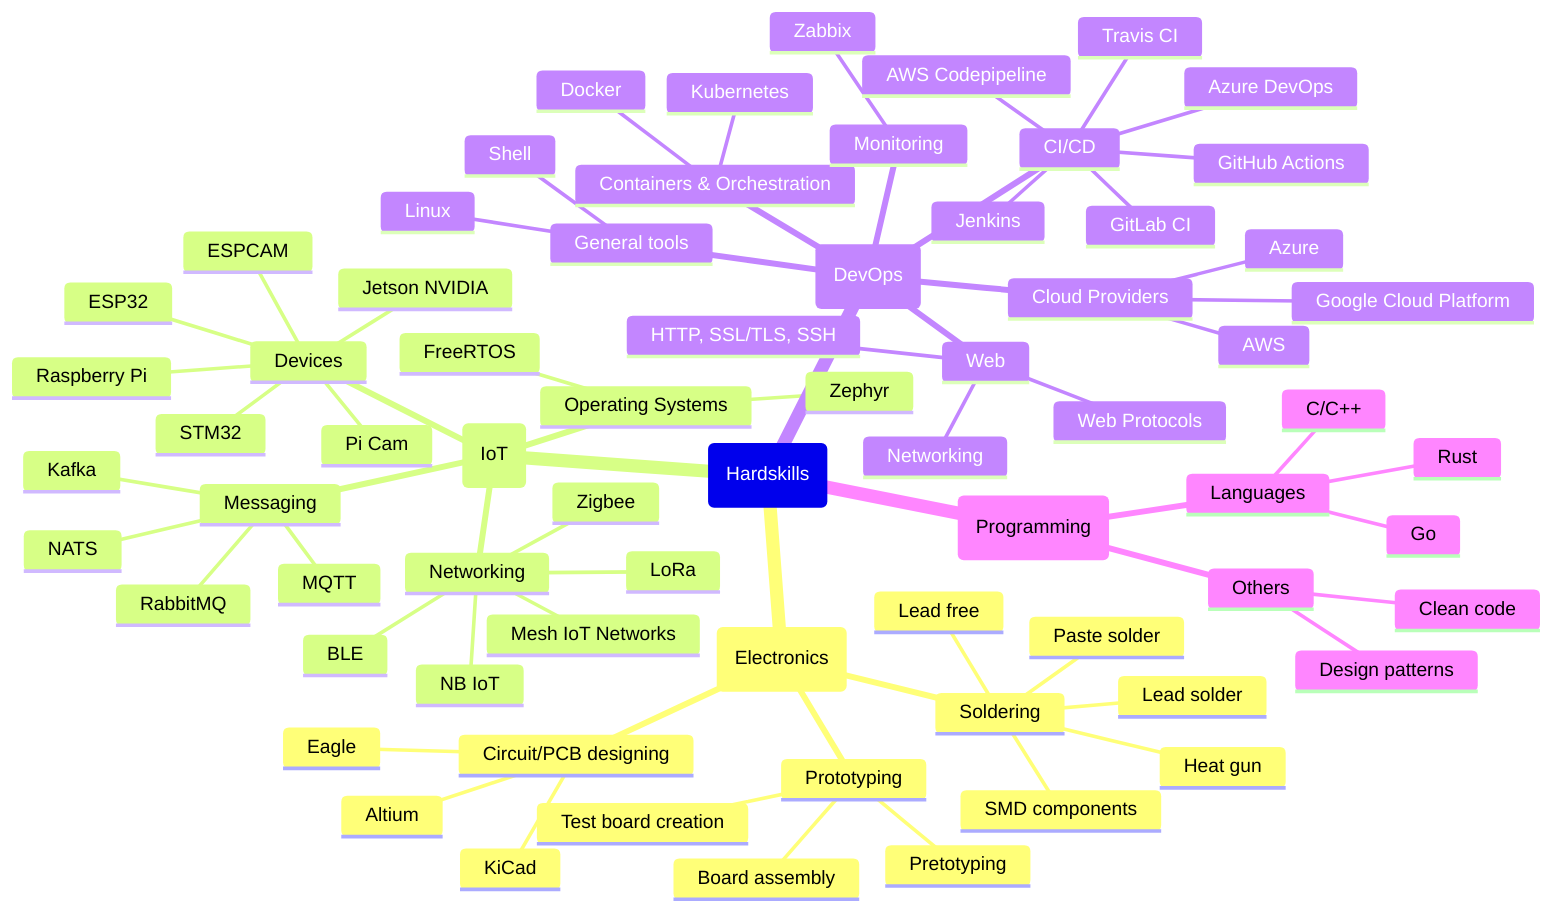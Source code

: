 mindmap
  (Hardskills)
  ::icon(fa fa-laptop)
    (Electronics)
    ::icon(fa fa-microchip)
        Circuit/PCB designing
            Altium
            Eagle
            KiCad
        Prototyping
            Board assembly
            Test board creation
            Pretotyping
        Soldering
            Lead solder
            Lead free
            Heat gun
            SMD components
            Paste solder
    (IoT)
    ::icon(fa fa-cloud)
        Devices
            Raspberry Pi
            Pi Cam
            ESPCAM
            ESP32
            STM32
            Jetson NVIDIA
        Networking
            LoRa
            Zigbee
            BLE
            Mesh IoT Networks
            NB IoT
        Messaging
            MQTT
            RabbitMQ
            Kafka
            NATS
        Operating Systems
            FreeRTOS
            Zephyr
    (DevOps)
    ::icon(fa fa-infinity)
        General tools
            Linux
            Shell
        Web
            Networking
            Web Protocols
            HTTP, SSL/TLS, SSH
        Containers & Orchestration
            Docker
            Kubernetes
        Cloud Providers
            AWS
            Azure
            Google Cloud Platform
        CI/CD
            Jenkins
            GitLab CI
            GitHub Actions
            Travis CI
            AWS Codepipeline
            Azure DevOps
        Monitoring
            Zabbix
    (Programming)
    ::icon(fa fa-book)
        Languages
            C/C++
            Rust
            Go
        Others
            Clean code
            Design patterns